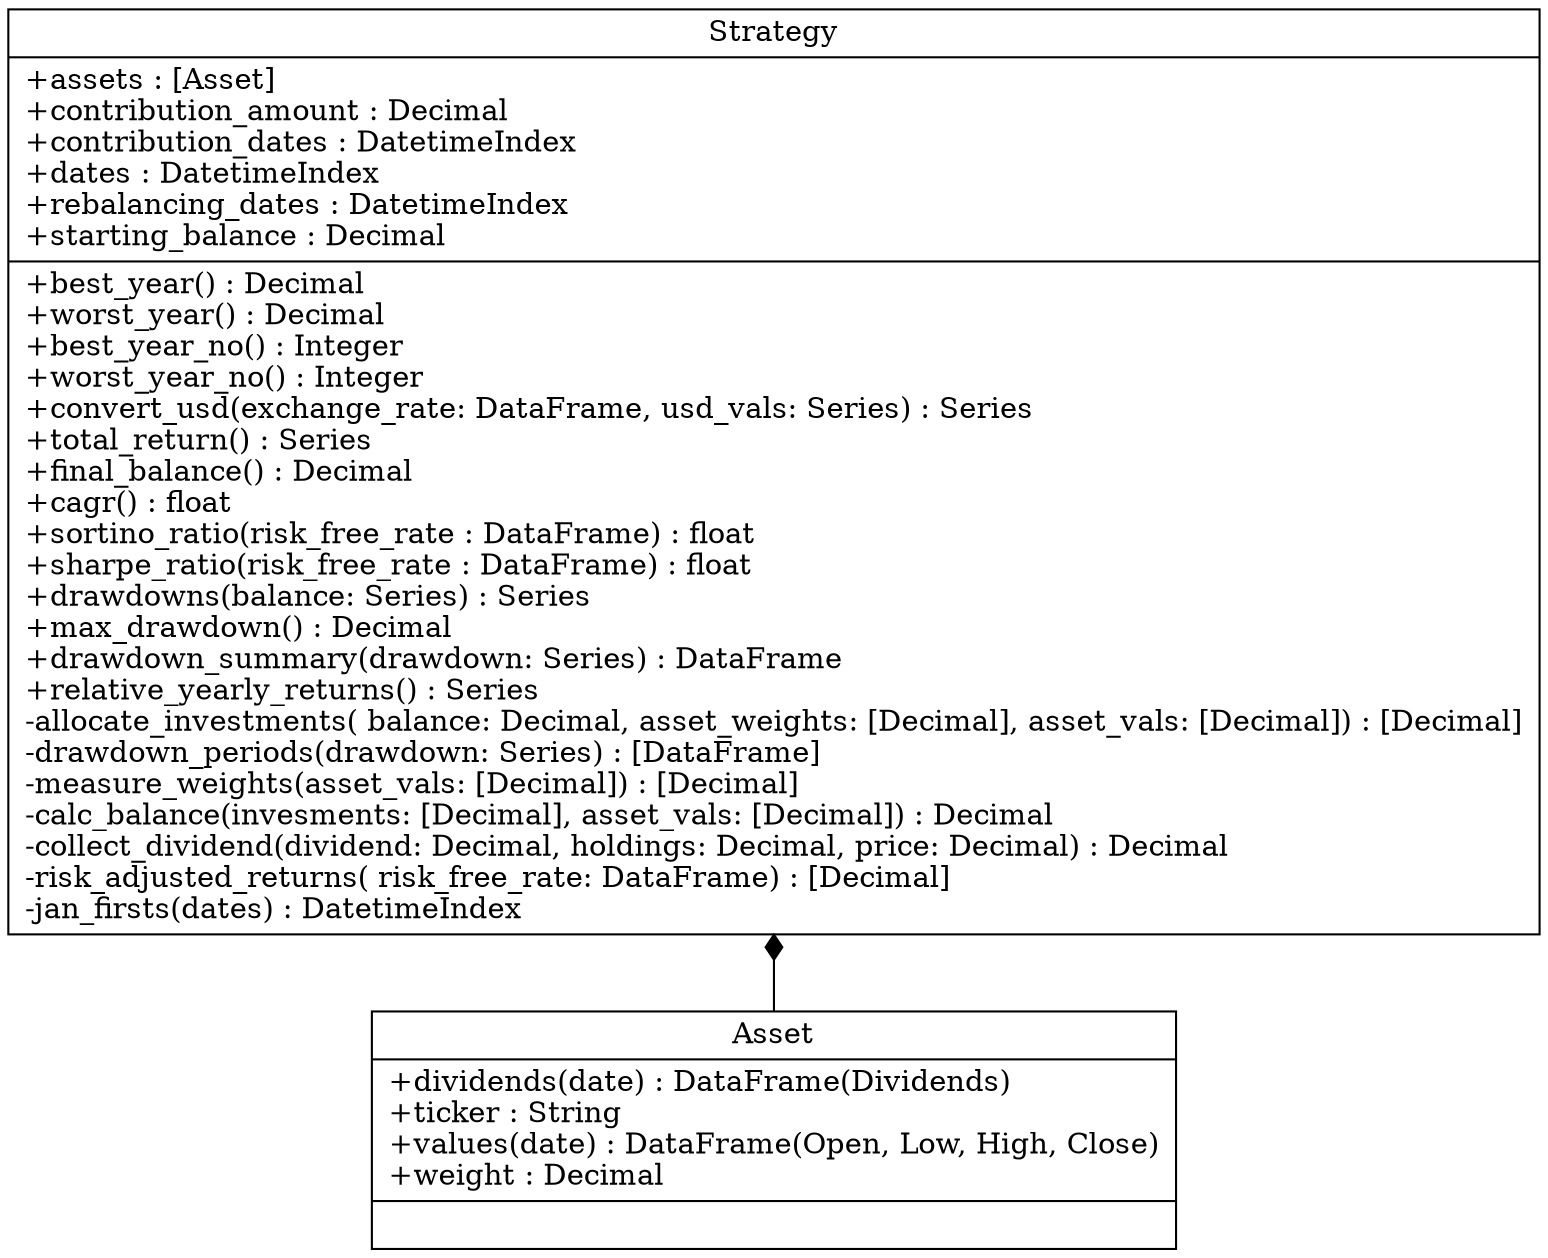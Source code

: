 digraph "classes" {
charset="utf-8"
rankdir=BT
"0" [label="{Asset|+dividends(date) : DataFrame(Dividends)\l+ticker : String\l+values(date) : DataFrame(Open, Low, High, Close)\l+weight : Decimal\l|}", shape="record"];
"1" [label="{Strategy|+assets : [Asset]\l+contribution_amount : Decimal\l+contribution_dates : DatetimeIndex\l+dates : DatetimeIndex\l+rebalancing_dates : DatetimeIndex\l+starting_balance : Decimal\l|+best_year() : Decimal\l+worst_year() : Decimal\l+best_year_no() : Integer\l+worst_year_no() : Integer\l+convert_usd(exchange_rate: DataFrame, usd_vals: Series) : Series\l+total_return() : Series\l+final_balance() : Decimal\l+cagr() : float\l+sortino_ratio(risk_free_rate : DataFrame) : float\l+sharpe_ratio(risk_free_rate : DataFrame) : float\l+drawdowns(balance: Series) : Series\l+max_drawdown() : Decimal\l+drawdown_summary(drawdown: Series) : DataFrame\l+relative_yearly_returns() : Series\l-allocate_investments(
    balance: Decimal, asset_weights: [Decimal], asset_vals: [Decimal]) : [Decimal]\l-drawdown_periods(drawdown: Series) : [DataFrame]\l-measure_weights(asset_vals: [Decimal]) : [Decimal]\l-calc_balance(invesments: [Decimal], asset_vals: [Decimal]) : Decimal\l-collect_dividend(dividend: Decimal, holdings: Decimal, price: Decimal) : Decimal\l-risk_adjusted_returns(
    risk_free_rate: DataFrame) : [Decimal]\l-jan_firsts(dates) : DatetimeIndex\l}", shape="record"];
"0" -> "1" [arrowhead="diamond", arrowtail="none", style="solid"];

}
